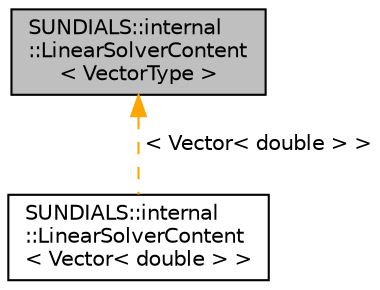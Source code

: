 digraph "SUNDIALS::internal::LinearSolverContent&lt; VectorType &gt;"
{
 // LATEX_PDF_SIZE
  edge [fontname="Helvetica",fontsize="10",labelfontname="Helvetica",labelfontsize="10"];
  node [fontname="Helvetica",fontsize="10",shape=record];
  Node1 [label="SUNDIALS::internal\l::LinearSolverContent\l\< VectorType \>",height=0.2,width=0.4,color="black", fillcolor="grey75", style="filled", fontcolor="black",tooltip=" "];
  Node1 -> Node2 [dir="back",color="orange",fontsize="10",style="dashed",label=" \< Vector\< double \> \>" ,fontname="Helvetica"];
  Node2 [label="SUNDIALS::internal\l::LinearSolverContent\l\< Vector\< double \> \>",height=0.2,width=0.4,color="black", fillcolor="white", style="filled",URL="$structSUNDIALS_1_1internal_1_1LinearSolverContent.html",tooltip=" "];
}
